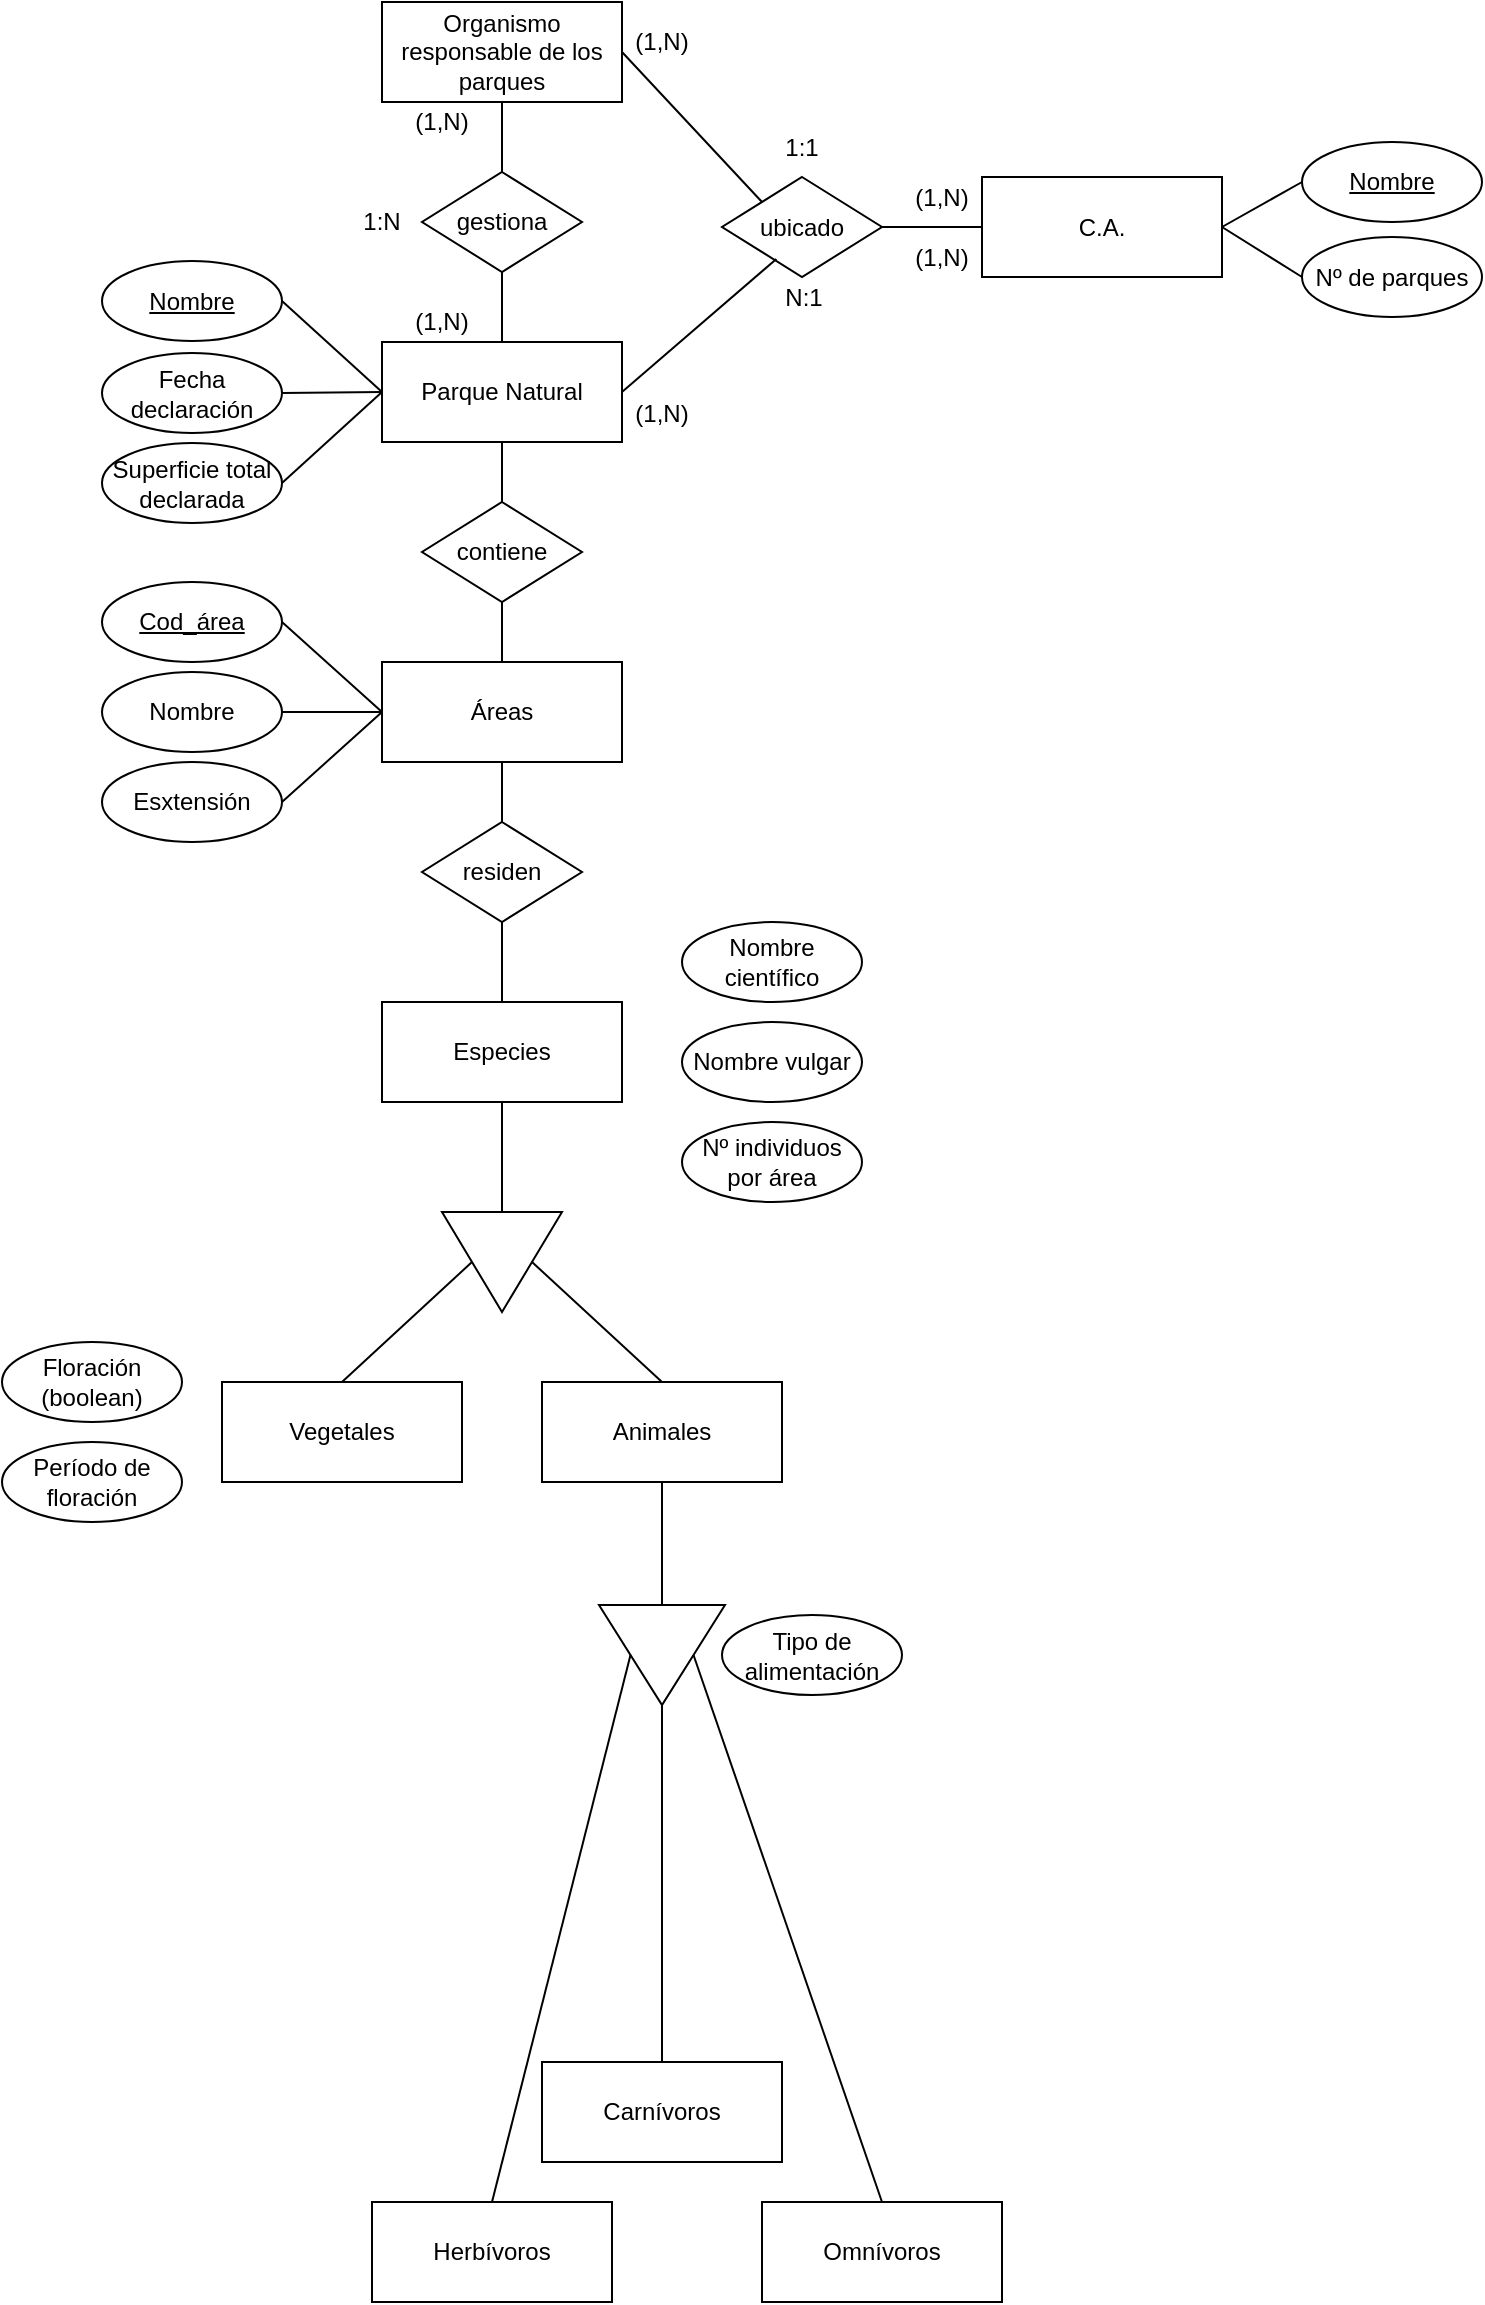 <mxfile version="14.5.1" type="device"><diagram id="kgBCzmx0Qib1t_jQtQB2" name="Página-1"><mxGraphModel dx="1422" dy="4814" grid="1" gridSize="10" guides="1" tooltips="1" connect="1" arrows="1" fold="1" page="1" pageScale="1" pageWidth="900" pageHeight="2000" math="0" shadow="0"><root><mxCell id="0"/><mxCell id="1" parent="0"/><mxCell id="z50yWBNJR16k5p2f0vmo-4" value="C.A." style="rounded=0;whiteSpace=wrap;html=1;" parent="1" vertex="1"><mxGeometry x="540" y="-2152.5" width="120" height="50" as="geometry"/></mxCell><mxCell id="z50yWBNJR16k5p2f0vmo-20" value="&lt;u&gt;Nombre&lt;/u&gt;" style="ellipse;whiteSpace=wrap;html=1;" parent="1" vertex="1"><mxGeometry x="100" y="-2110.5" width="90" height="40" as="geometry"/></mxCell><mxCell id="z50yWBNJR16k5p2f0vmo-21" value="Fecha declaración" style="ellipse;whiteSpace=wrap;html=1;" parent="1" vertex="1"><mxGeometry x="100" y="-2064.5" width="90" height="40" as="geometry"/></mxCell><mxCell id="z50yWBNJR16k5p2f0vmo-49" value="Parque Natural" style="rounded=0;whiteSpace=wrap;html=1;" parent="1" vertex="1"><mxGeometry x="240" y="-2070" width="120" height="50" as="geometry"/></mxCell><mxCell id="z50yWBNJR16k5p2f0vmo-50" value="ubicado" style="rhombus;whiteSpace=wrap;html=1;" parent="1" vertex="1"><mxGeometry x="410" y="-2152.5" width="80" height="50" as="geometry"/></mxCell><mxCell id="z50yWBNJR16k5p2f0vmo-51" value="N:1" style="text;html=1;strokeColor=none;fillColor=none;align=center;verticalAlign=middle;whiteSpace=wrap;rounded=0;" parent="1" vertex="1"><mxGeometry x="431" y="-2102.5" width="40" height="20" as="geometry"/></mxCell><mxCell id="z50yWBNJR16k5p2f0vmo-52" value="(1,N)" style="text;html=1;strokeColor=none;fillColor=none;align=center;verticalAlign=middle;whiteSpace=wrap;rounded=0;" parent="1" vertex="1"><mxGeometry x="360" y="-2044" width="40" height="20" as="geometry"/></mxCell><mxCell id="z50yWBNJR16k5p2f0vmo-54" value="Organismo responsable de los parques" style="rounded=0;whiteSpace=wrap;html=1;" parent="1" vertex="1"><mxGeometry x="240" y="-2240" width="120" height="50" as="geometry"/></mxCell><mxCell id="z50yWBNJR16k5p2f0vmo-56" value="gestiona" style="rhombus;whiteSpace=wrap;html=1;" parent="1" vertex="1"><mxGeometry x="260" y="-2155" width="80" height="50" as="geometry"/></mxCell><mxCell id="z50yWBNJR16k5p2f0vmo-60" value="1:1" style="text;html=1;strokeColor=none;fillColor=none;align=center;verticalAlign=middle;whiteSpace=wrap;rounded=0;" parent="1" vertex="1"><mxGeometry x="430" y="-2177.5" width="40" height="20" as="geometry"/></mxCell><mxCell id="z50yWBNJR16k5p2f0vmo-61" value="" style="endArrow=none;html=1;exitX=1;exitY=0.5;exitDx=0;exitDy=0;entryX=0;entryY=0;entryDx=0;entryDy=0;" parent="1" source="z50yWBNJR16k5p2f0vmo-54" target="z50yWBNJR16k5p2f0vmo-50" edge="1"><mxGeometry width="50" height="50" relative="1" as="geometry"><mxPoint x="390" y="-2210" as="sourcePoint"/><mxPoint x="440" y="-2260" as="targetPoint"/></mxGeometry></mxCell><mxCell id="z50yWBNJR16k5p2f0vmo-62" value="" style="endArrow=none;html=1;exitX=1;exitY=0.5;exitDx=0;exitDy=0;entryX=0.34;entryY=0.82;entryDx=0;entryDy=0;entryPerimeter=0;" parent="1" source="z50yWBNJR16k5p2f0vmo-49" target="z50yWBNJR16k5p2f0vmo-50" edge="1"><mxGeometry width="50" height="50" relative="1" as="geometry"><mxPoint x="370" y="-2205" as="sourcePoint"/><mxPoint x="440" y="-2122.5" as="targetPoint"/></mxGeometry></mxCell><mxCell id="z50yWBNJR16k5p2f0vmo-63" value="" style="endArrow=none;html=1;exitX=1;exitY=0.5;exitDx=0;exitDy=0;entryX=0;entryY=0.5;entryDx=0;entryDy=0;" parent="1" source="z50yWBNJR16k5p2f0vmo-50" target="z50yWBNJR16k5p2f0vmo-4" edge="1"><mxGeometry width="50" height="50" relative="1" as="geometry"><mxPoint x="370" y="-2042.5" as="sourcePoint"/><mxPoint x="447.2" y="-2101.5" as="targetPoint"/></mxGeometry></mxCell><mxCell id="z50yWBNJR16k5p2f0vmo-64" value="1:N" style="text;html=1;strokeColor=none;fillColor=none;align=center;verticalAlign=middle;whiteSpace=wrap;rounded=0;" parent="1" vertex="1"><mxGeometry x="220" y="-2140" width="40" height="20" as="geometry"/></mxCell><mxCell id="z50yWBNJR16k5p2f0vmo-68" value="(1,N)" style="text;html=1;strokeColor=none;fillColor=none;align=center;verticalAlign=middle;whiteSpace=wrap;rounded=0;" parent="1" vertex="1"><mxGeometry x="500" y="-2122.5" width="40" height="20" as="geometry"/></mxCell><mxCell id="z50yWBNJR16k5p2f0vmo-69" value="(1,N)" style="text;html=1;strokeColor=none;fillColor=none;align=center;verticalAlign=middle;whiteSpace=wrap;rounded=0;" parent="1" vertex="1"><mxGeometry x="500" y="-2152.5" width="40" height="20" as="geometry"/></mxCell><mxCell id="z50yWBNJR16k5p2f0vmo-70" value="(1,N)" style="text;html=1;strokeColor=none;fillColor=none;align=center;verticalAlign=middle;whiteSpace=wrap;rounded=0;" parent="1" vertex="1"><mxGeometry x="360" y="-2230" width="40" height="20" as="geometry"/></mxCell><mxCell id="z50yWBNJR16k5p2f0vmo-74" value="" style="endArrow=none;html=1;exitX=0.5;exitY=1;exitDx=0;exitDy=0;entryX=0.5;entryY=0;entryDx=0;entryDy=0;" parent="1" source="z50yWBNJR16k5p2f0vmo-56" target="z50yWBNJR16k5p2f0vmo-49" edge="1"><mxGeometry width="50" height="50" relative="1" as="geometry"><mxPoint x="370" y="-2205" as="sourcePoint"/><mxPoint x="440" y="-2122.5" as="targetPoint"/></mxGeometry></mxCell><mxCell id="z50yWBNJR16k5p2f0vmo-75" value="" style="endArrow=none;html=1;exitX=0.5;exitY=1;exitDx=0;exitDy=0;entryX=0.5;entryY=0;entryDx=0;entryDy=0;" parent="1" source="z50yWBNJR16k5p2f0vmo-54" target="z50yWBNJR16k5p2f0vmo-56" edge="1"><mxGeometry width="50" height="50" relative="1" as="geometry"><mxPoint x="310" y="-2095" as="sourcePoint"/><mxPoint x="310" y="-2060" as="targetPoint"/></mxGeometry></mxCell><mxCell id="z50yWBNJR16k5p2f0vmo-76" value="(1,N)" style="text;html=1;strokeColor=none;fillColor=none;align=center;verticalAlign=middle;whiteSpace=wrap;rounded=0;" parent="1" vertex="1"><mxGeometry x="250" y="-2190" width="40" height="20" as="geometry"/></mxCell><mxCell id="z50yWBNJR16k5p2f0vmo-77" value="(1,N)" style="text;html=1;strokeColor=none;fillColor=none;align=center;verticalAlign=middle;whiteSpace=wrap;rounded=0;" parent="1" vertex="1"><mxGeometry x="250" y="-2090" width="40" height="20" as="geometry"/></mxCell><mxCell id="z50yWBNJR16k5p2f0vmo-78" value="Áreas" style="rounded=0;whiteSpace=wrap;html=1;" parent="1" vertex="1"><mxGeometry x="240" y="-1910" width="120" height="50" as="geometry"/></mxCell><mxCell id="z50yWBNJR16k5p2f0vmo-79" value="contiene" style="rhombus;whiteSpace=wrap;html=1;" parent="1" vertex="1"><mxGeometry x="260" y="-1990" width="80" height="50" as="geometry"/></mxCell><mxCell id="z50yWBNJR16k5p2f0vmo-86" value="" style="endArrow=none;html=1;exitX=0.5;exitY=1;exitDx=0;exitDy=0;" parent="1" source="z50yWBNJR16k5p2f0vmo-49" target="z50yWBNJR16k5p2f0vmo-79" edge="1"><mxGeometry width="50" height="50" relative="1" as="geometry"><mxPoint x="330" y="-2000" as="sourcePoint"/><mxPoint x="330" y="-1965" as="targetPoint"/></mxGeometry></mxCell><mxCell id="z50yWBNJR16k5p2f0vmo-87" value="" style="endArrow=none;html=1;exitX=0.5;exitY=1;exitDx=0;exitDy=0;entryX=0.5;entryY=0;entryDx=0;entryDy=0;" parent="1" source="z50yWBNJR16k5p2f0vmo-79" target="z50yWBNJR16k5p2f0vmo-78" edge="1"><mxGeometry width="50" height="50" relative="1" as="geometry"><mxPoint x="280" y="-1940" as="sourcePoint"/><mxPoint x="280" y="-1910" as="targetPoint"/></mxGeometry></mxCell><mxCell id="z50yWBNJR16k5p2f0vmo-88" value="Nombre" style="ellipse;whiteSpace=wrap;html=1;" parent="1" vertex="1"><mxGeometry x="100" y="-1905" width="90" height="40" as="geometry"/></mxCell><mxCell id="z50yWBNJR16k5p2f0vmo-89" value="&lt;u&gt;Cod_área&lt;/u&gt;" style="ellipse;whiteSpace=wrap;html=1;" parent="1" vertex="1"><mxGeometry x="100" y="-1950" width="90" height="40" as="geometry"/></mxCell><mxCell id="z50yWBNJR16k5p2f0vmo-90" value="Esxtensión" style="ellipse;whiteSpace=wrap;html=1;" parent="1" vertex="1"><mxGeometry x="100" y="-1860" width="90" height="40" as="geometry"/></mxCell><mxCell id="z50yWBNJR16k5p2f0vmo-95" value="Nº de parques" style="ellipse;whiteSpace=wrap;html=1;" parent="1" vertex="1"><mxGeometry x="700" y="-2122.5" width="90" height="40" as="geometry"/></mxCell><mxCell id="z50yWBNJR16k5p2f0vmo-96" value="&lt;u&gt;Nombre&lt;/u&gt;" style="ellipse;whiteSpace=wrap;html=1;" parent="1" vertex="1"><mxGeometry x="700" y="-2170" width="90" height="40" as="geometry"/></mxCell><mxCell id="z50yWBNJR16k5p2f0vmo-97" value="Superficie total declarada" style="ellipse;whiteSpace=wrap;html=1;" parent="1" vertex="1"><mxGeometry x="100" y="-2019.5" width="90" height="40" as="geometry"/></mxCell><mxCell id="z50yWBNJR16k5p2f0vmo-98" value="" style="endArrow=none;html=1;exitX=0;exitY=0.5;exitDx=0;exitDy=0;entryX=1;entryY=0.5;entryDx=0;entryDy=0;" parent="1" source="z50yWBNJR16k5p2f0vmo-96" target="z50yWBNJR16k5p2f0vmo-4" edge="1"><mxGeometry width="50" height="50" relative="1" as="geometry"><mxPoint x="500" y="-2117.5" as="sourcePoint"/><mxPoint x="550" y="-2117.5" as="targetPoint"/></mxGeometry></mxCell><mxCell id="z50yWBNJR16k5p2f0vmo-99" value="" style="endArrow=none;html=1;exitX=0;exitY=0.5;exitDx=0;exitDy=0;entryX=1;entryY=0.5;entryDx=0;entryDy=0;" parent="1" source="z50yWBNJR16k5p2f0vmo-95" target="z50yWBNJR16k5p2f0vmo-4" edge="1"><mxGeometry width="50" height="50" relative="1" as="geometry"><mxPoint x="710" y="-2140" as="sourcePoint"/><mxPoint x="670" y="-2117.5" as="targetPoint"/></mxGeometry></mxCell><mxCell id="z50yWBNJR16k5p2f0vmo-100" value="" style="endArrow=none;html=1;exitX=1;exitY=0.5;exitDx=0;exitDy=0;entryX=0;entryY=0.5;entryDx=0;entryDy=0;" parent="1" source="z50yWBNJR16k5p2f0vmo-20" target="z50yWBNJR16k5p2f0vmo-49" edge="1"><mxGeometry width="50" height="50" relative="1" as="geometry"><mxPoint x="310" y="-2010" as="sourcePoint"/><mxPoint x="310" y="-1980" as="targetPoint"/></mxGeometry></mxCell><mxCell id="z50yWBNJR16k5p2f0vmo-101" value="" style="endArrow=none;html=1;exitX=1;exitY=0.5;exitDx=0;exitDy=0;entryX=0;entryY=0.5;entryDx=0;entryDy=0;" parent="1" source="z50yWBNJR16k5p2f0vmo-21" target="z50yWBNJR16k5p2f0vmo-49" edge="1"><mxGeometry width="50" height="50" relative="1" as="geometry"><mxPoint x="200.0" y="-2080.5" as="sourcePoint"/><mxPoint x="250" y="-2035" as="targetPoint"/></mxGeometry></mxCell><mxCell id="z50yWBNJR16k5p2f0vmo-102" value="" style="endArrow=none;html=1;exitX=1;exitY=0.5;exitDx=0;exitDy=0;entryX=0;entryY=0.5;entryDx=0;entryDy=0;" parent="1" source="z50yWBNJR16k5p2f0vmo-97" target="z50yWBNJR16k5p2f0vmo-49" edge="1"><mxGeometry width="50" height="50" relative="1" as="geometry"><mxPoint x="200.0" y="-2034.5" as="sourcePoint"/><mxPoint x="250" y="-2035" as="targetPoint"/></mxGeometry></mxCell><mxCell id="z50yWBNJR16k5p2f0vmo-103" value="" style="endArrow=none;html=1;exitX=1;exitY=0.5;exitDx=0;exitDy=0;entryX=0;entryY=0.5;entryDx=0;entryDy=0;" parent="1" source="z50yWBNJR16k5p2f0vmo-89" target="z50yWBNJR16k5p2f0vmo-78" edge="1"><mxGeometry width="50" height="50" relative="1" as="geometry"><mxPoint x="200.0" y="-1989.5" as="sourcePoint"/><mxPoint x="250" y="-2035" as="targetPoint"/></mxGeometry></mxCell><mxCell id="z50yWBNJR16k5p2f0vmo-104" value="" style="endArrow=none;html=1;exitX=1;exitY=0.5;exitDx=0;exitDy=0;entryX=0;entryY=0.5;entryDx=0;entryDy=0;" parent="1" source="z50yWBNJR16k5p2f0vmo-88" target="z50yWBNJR16k5p2f0vmo-78" edge="1"><mxGeometry width="50" height="50" relative="1" as="geometry"><mxPoint x="200.0" y="-1920" as="sourcePoint"/><mxPoint x="250" y="-1875" as="targetPoint"/></mxGeometry></mxCell><mxCell id="z50yWBNJR16k5p2f0vmo-105" value="" style="endArrow=none;html=1;exitX=1;exitY=0.5;exitDx=0;exitDy=0;entryX=0;entryY=0.5;entryDx=0;entryDy=0;" parent="1" source="z50yWBNJR16k5p2f0vmo-90" target="z50yWBNJR16k5p2f0vmo-78" edge="1"><mxGeometry width="50" height="50" relative="1" as="geometry"><mxPoint x="200.0" y="-1875" as="sourcePoint"/><mxPoint x="250" y="-1875" as="targetPoint"/></mxGeometry></mxCell><mxCell id="z50yWBNJR16k5p2f0vmo-106" value="residen" style="rhombus;whiteSpace=wrap;html=1;" parent="1" vertex="1"><mxGeometry x="260" y="-1830" width="80" height="50" as="geometry"/></mxCell><mxCell id="z50yWBNJR16k5p2f0vmo-107" value="Especies" style="rounded=0;whiteSpace=wrap;html=1;" parent="1" vertex="1"><mxGeometry x="240" y="-1740" width="120" height="50" as="geometry"/></mxCell><mxCell id="z50yWBNJR16k5p2f0vmo-108" value="" style="triangle;whiteSpace=wrap;html=1;fillColor=#FFFFFF;rotation=90;" parent="1" vertex="1"><mxGeometry x="275" y="-1640" width="50" height="60" as="geometry"/></mxCell><mxCell id="z50yWBNJR16k5p2f0vmo-109" value="Vegetales" style="rounded=0;whiteSpace=wrap;html=1;" parent="1" vertex="1"><mxGeometry x="160" y="-1550" width="120" height="50" as="geometry"/></mxCell><mxCell id="z50yWBNJR16k5p2f0vmo-110" value="Animales" style="rounded=0;whiteSpace=wrap;html=1;" parent="1" vertex="1"><mxGeometry x="320" y="-1550" width="120" height="50" as="geometry"/></mxCell><mxCell id="z50yWBNJR16k5p2f0vmo-111" value="" style="endArrow=none;html=1;entryX=0.5;entryY=1;entryDx=0;entryDy=0;exitX=0;exitY=0.5;exitDx=0;exitDy=0;" parent="1" source="z50yWBNJR16k5p2f0vmo-108" target="z50yWBNJR16k5p2f0vmo-107" edge="1"><mxGeometry width="50" height="50" relative="1" as="geometry"><mxPoint x="180" y="-1580" as="sourcePoint"/><mxPoint x="230" y="-1630" as="targetPoint"/></mxGeometry></mxCell><mxCell id="z50yWBNJR16k5p2f0vmo-112" value="" style="endArrow=none;html=1;entryX=0.5;entryY=0;entryDx=0;entryDy=0;exitX=0.5;exitY=1;exitDx=0;exitDy=0;" parent="1" source="z50yWBNJR16k5p2f0vmo-108" target="z50yWBNJR16k5p2f0vmo-109" edge="1"><mxGeometry width="50" height="50" relative="1" as="geometry"><mxPoint x="310.0" y="-1625" as="sourcePoint"/><mxPoint x="310.0" y="-1680" as="targetPoint"/></mxGeometry></mxCell><mxCell id="z50yWBNJR16k5p2f0vmo-113" value="" style="endArrow=none;html=1;entryX=0.5;entryY=0;entryDx=0;entryDy=0;exitX=0.5;exitY=0;exitDx=0;exitDy=0;" parent="1" source="z50yWBNJR16k5p2f0vmo-110" target="z50yWBNJR16k5p2f0vmo-108" edge="1"><mxGeometry width="50" height="50" relative="1" as="geometry"><mxPoint x="295.0" y="-1600" as="sourcePoint"/><mxPoint x="230.0" y="-1540" as="targetPoint"/></mxGeometry></mxCell><mxCell id="z50yWBNJR16k5p2f0vmo-114" value="" style="endArrow=none;html=1;entryX=0.5;entryY=1;entryDx=0;entryDy=0;exitX=0.5;exitY=0;exitDx=0;exitDy=0;" parent="1" source="z50yWBNJR16k5p2f0vmo-107" target="z50yWBNJR16k5p2f0vmo-106" edge="1"><mxGeometry width="50" height="50" relative="1" as="geometry"><mxPoint x="310.0" y="-1625" as="sourcePoint"/><mxPoint x="310.0" y="-1680" as="targetPoint"/></mxGeometry></mxCell><mxCell id="z50yWBNJR16k5p2f0vmo-115" value="" style="endArrow=none;html=1;entryX=0.5;entryY=1;entryDx=0;entryDy=0;exitX=0.5;exitY=0;exitDx=0;exitDy=0;" parent="1" source="z50yWBNJR16k5p2f0vmo-106" target="z50yWBNJR16k5p2f0vmo-78" edge="1"><mxGeometry width="50" height="50" relative="1" as="geometry"><mxPoint x="310.0" y="-1730" as="sourcePoint"/><mxPoint x="310.0" y="-1770" as="targetPoint"/></mxGeometry></mxCell><mxCell id="z50yWBNJR16k5p2f0vmo-116" value="Nombre científico" style="ellipse;whiteSpace=wrap;html=1;" parent="1" vertex="1"><mxGeometry x="390" y="-1780" width="90" height="40" as="geometry"/></mxCell><mxCell id="z50yWBNJR16k5p2f0vmo-117" value="Nombre vulgar" style="ellipse;whiteSpace=wrap;html=1;" parent="1" vertex="1"><mxGeometry x="390" y="-1730" width="90" height="40" as="geometry"/></mxCell><mxCell id="z50yWBNJR16k5p2f0vmo-118" value="Nº individuos por área" style="ellipse;whiteSpace=wrap;html=1;" parent="1" vertex="1"><mxGeometry x="390" y="-1680" width="90" height="40" as="geometry"/></mxCell><mxCell id="z50yWBNJR16k5p2f0vmo-119" value="Floración (boolean)" style="ellipse;whiteSpace=wrap;html=1;" parent="1" vertex="1"><mxGeometry x="50" y="-1570" width="90" height="40" as="geometry"/></mxCell><mxCell id="z50yWBNJR16k5p2f0vmo-120" value="Período de floración" style="ellipse;whiteSpace=wrap;html=1;" parent="1" vertex="1"><mxGeometry x="50" y="-1520" width="90" height="40" as="geometry"/></mxCell><mxCell id="z50yWBNJR16k5p2f0vmo-123" value="Carnívoros" style="rounded=0;whiteSpace=wrap;html=1;" parent="1" vertex="1"><mxGeometry x="320" y="-1210" width="120" height="50" as="geometry"/></mxCell><mxCell id="z50yWBNJR16k5p2f0vmo-126" value="" style="triangle;whiteSpace=wrap;html=1;fillColor=#FFFFFF;rotation=90;" parent="1" vertex="1"><mxGeometry x="355" y="-1445" width="50" height="63" as="geometry"/></mxCell><mxCell id="z50yWBNJR16k5p2f0vmo-127" value="Tipo de alimentación" style="ellipse;whiteSpace=wrap;html=1;" parent="1" vertex="1"><mxGeometry x="410" y="-1433.5" width="90" height="40" as="geometry"/></mxCell><mxCell id="z50yWBNJR16k5p2f0vmo-128" value="Herbívoros" style="rounded=0;whiteSpace=wrap;html=1;" parent="1" vertex="1"><mxGeometry x="235" y="-1140" width="120" height="50" as="geometry"/></mxCell><mxCell id="z50yWBNJR16k5p2f0vmo-129" value="Omnívoros" style="rounded=0;whiteSpace=wrap;html=1;" parent="1" vertex="1"><mxGeometry x="430" y="-1140" width="120" height="50" as="geometry"/></mxCell><mxCell id="z50yWBNJR16k5p2f0vmo-130" value="" style="endArrow=none;html=1;entryX=0;entryY=0.5;entryDx=0;entryDy=0;exitX=0.5;exitY=1;exitDx=0;exitDy=0;" parent="1" source="z50yWBNJR16k5p2f0vmo-110" target="z50yWBNJR16k5p2f0vmo-126" edge="1"><mxGeometry width="50" height="50" relative="1" as="geometry"><mxPoint x="302.5" y="-1440" as="sourcePoint"/><mxPoint x="237.5" y="-1380" as="targetPoint"/></mxGeometry></mxCell><mxCell id="z50yWBNJR16k5p2f0vmo-131" value="" style="endArrow=none;html=1;entryX=0.5;entryY=0;entryDx=0;entryDy=0;exitX=0.5;exitY=0;exitDx=0;exitDy=0;" parent="1" source="z50yWBNJR16k5p2f0vmo-126" target="z50yWBNJR16k5p2f0vmo-129" edge="1"><mxGeometry width="50" height="50" relative="1" as="geometry"><mxPoint x="390.0" y="-1490" as="sourcePoint"/><mxPoint x="445.0" y="-1435" as="targetPoint"/></mxGeometry></mxCell><mxCell id="z50yWBNJR16k5p2f0vmo-132" value="" style="endArrow=none;html=1;entryX=0.5;entryY=0;entryDx=0;entryDy=0;exitX=1;exitY=0.5;exitDx=0;exitDy=0;" parent="1" source="z50yWBNJR16k5p2f0vmo-126" target="z50yWBNJR16k5p2f0vmo-123" edge="1"><mxGeometry width="50" height="50" relative="1" as="geometry"><mxPoint x="460.0" y="-1410" as="sourcePoint"/><mxPoint x="530" y="-1385" as="targetPoint"/></mxGeometry></mxCell><mxCell id="z50yWBNJR16k5p2f0vmo-133" value="" style="endArrow=none;html=1;entryX=0.5;entryY=0;entryDx=0;entryDy=0;exitX=0.5;exitY=1;exitDx=0;exitDy=0;" parent="1" source="z50yWBNJR16k5p2f0vmo-126" target="z50yWBNJR16k5p2f0vmo-128" edge="1"><mxGeometry width="50" height="50" relative="1" as="geometry"><mxPoint x="460.0" y="-1410" as="sourcePoint"/><mxPoint x="530" y="-1315" as="targetPoint"/></mxGeometry></mxCell></root></mxGraphModel></diagram></mxfile>